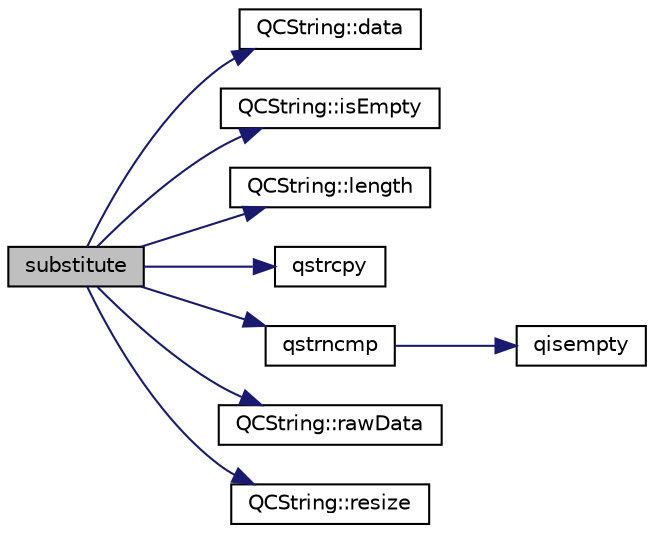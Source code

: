 digraph "substitute"
{
 // LATEX_PDF_SIZE
  edge [fontname="Helvetica",fontsize="10",labelfontname="Helvetica",labelfontsize="10"];
  node [fontname="Helvetica",fontsize="10",shape=record];
  rankdir="LR";
  Node1 [label="substitute",height=0.2,width=0.4,color="black", fillcolor="grey75", style="filled", fontcolor="black",tooltip=" "];
  Node1 -> Node2 [color="midnightblue",fontsize="10",style="solid"];
  Node2 [label="QCString::data",height=0.2,width=0.4,color="black", fillcolor="white", style="filled",URL="$classQCString.html#ac3aa3ac1a1c36d3305eba22a2eb0d098",tooltip=" "];
  Node1 -> Node3 [color="midnightblue",fontsize="10",style="solid"];
  Node3 [label="QCString::isEmpty",height=0.2,width=0.4,color="black", fillcolor="white", style="filled",URL="$classQCString.html#a621c4090d69ad7d05ef8e5234376c3d8",tooltip=" "];
  Node1 -> Node4 [color="midnightblue",fontsize="10",style="solid"];
  Node4 [label="QCString::length",height=0.2,width=0.4,color="black", fillcolor="white", style="filled",URL="$classQCString.html#ac52596733e9110b778019946d73fb268",tooltip=" "];
  Node1 -> Node5 [color="midnightblue",fontsize="10",style="solid"];
  Node5 [label="qstrcpy",height=0.2,width=0.4,color="black", fillcolor="white", style="filled",URL="$qcstring_8h.html#ac32a77e081e980d3a32c45578b7be389",tooltip=" "];
  Node1 -> Node6 [color="midnightblue",fontsize="10",style="solid"];
  Node6 [label="qstrncmp",height=0.2,width=0.4,color="black", fillcolor="white", style="filled",URL="$qcstring_8h.html#a19faae287d13ccea75b1d5a0eb110d97",tooltip=" "];
  Node6 -> Node7 [color="midnightblue",fontsize="10",style="solid"];
  Node7 [label="qisempty",height=0.2,width=0.4,color="black", fillcolor="white", style="filled",URL="$qcstring_8h.html#aca1b05428632dc155c2f19349302c055",tooltip=" "];
  Node1 -> Node8 [color="midnightblue",fontsize="10",style="solid"];
  Node8 [label="QCString::rawData",height=0.2,width=0.4,color="black", fillcolor="white", style="filled",URL="$classQCString.html#a5f5c9dc172d638c8d7b07010d100117a",tooltip=" "];
  Node1 -> Node9 [color="midnightblue",fontsize="10",style="solid"];
  Node9 [label="QCString::resize",height=0.2,width=0.4,color="black", fillcolor="white", style="filled",URL="$classQCString.html#a993474e2da59141336e6105b8e154f2b",tooltip=" "];
}
